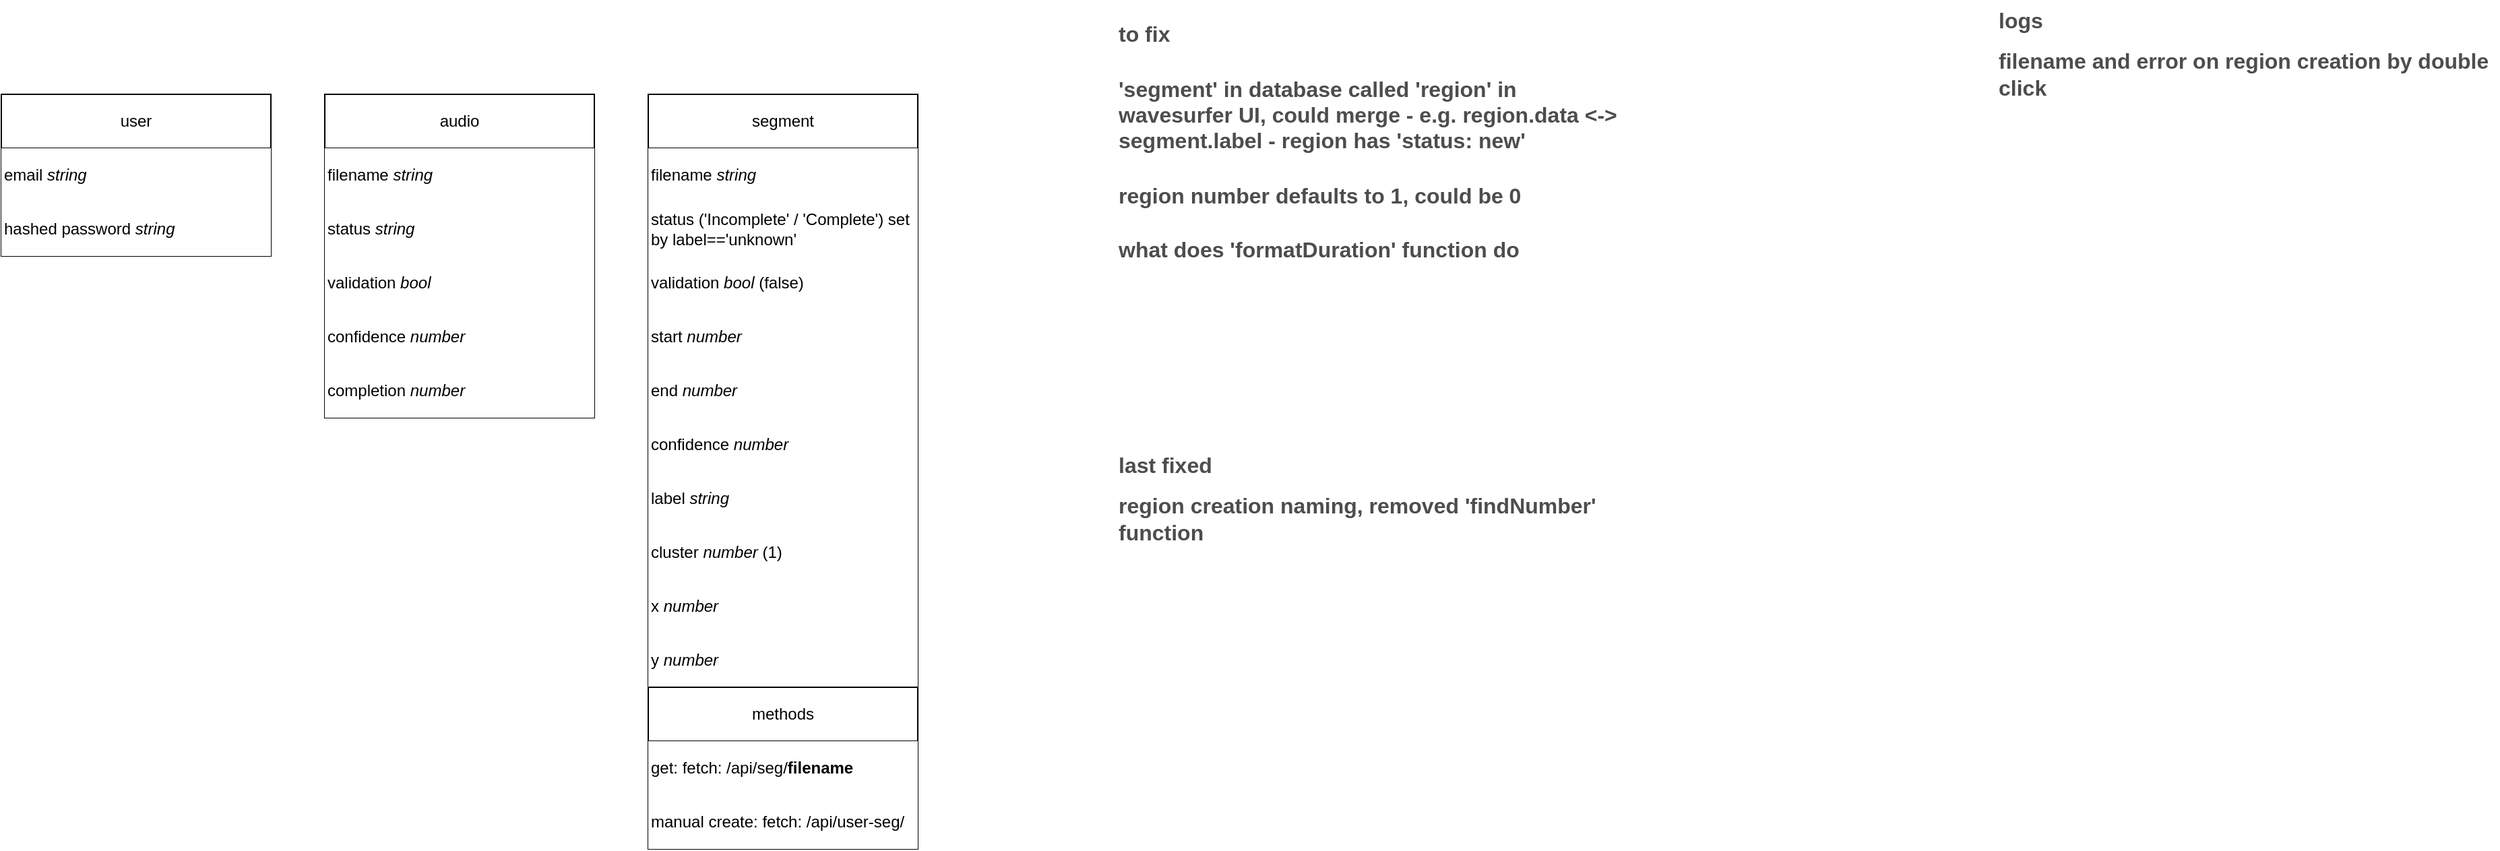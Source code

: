 <mxfile version="21.7.1" type="github">
  <diagram name="Page-1" id="h0mL1t7hVGqQzZSweprh">
    <mxGraphModel dx="1456" dy="702" grid="1" gridSize="10" guides="1" tooltips="1" connect="1" arrows="1" fold="1" page="1" pageScale="1" pageWidth="827" pageHeight="1169" math="0" shadow="0">
      <root>
        <mxCell id="0" />
        <mxCell id="1" parent="0" />
        <mxCell id="xPHiqMeXsOjvFi-vwVRh-1" value="segment" style="swimlane;fontStyle=0;childLayout=stackLayout;horizontal=1;startSize=40;horizontalStack=0;resizeParent=1;resizeParentMax=0;resizeLast=0;collapsible=1;marginBottom=0;whiteSpace=wrap;html=1;rounded=0;" vertex="1" parent="1">
          <mxGeometry x="480" y="320" width="200" height="560" as="geometry">
            <mxRectangle x="240" y="320" width="120" height="40" as="alternateBounds" />
          </mxGeometry>
        </mxCell>
        <mxCell id="xPHiqMeXsOjvFi-vwVRh-2" value="filename &lt;i&gt;string&lt;/i&gt;" style="text;html=1;strokeColor=none;fillColor=white;align=left;verticalAlign=middle;whiteSpace=wrap;rounded=0;" vertex="1" parent="xPHiqMeXsOjvFi-vwVRh-1">
          <mxGeometry y="40" width="200" height="40" as="geometry" />
        </mxCell>
        <mxCell id="xPHiqMeXsOjvFi-vwVRh-5" value="status (&#39;Incomplete&#39; / &#39;Complete&#39;) set by label==&#39;unknown&#39;" style="text;html=1;strokeColor=none;fillColor=white;align=left;verticalAlign=middle;whiteSpace=wrap;rounded=0;" vertex="1" parent="xPHiqMeXsOjvFi-vwVRh-1">
          <mxGeometry y="80" width="200" height="40" as="geometry" />
        </mxCell>
        <mxCell id="xPHiqMeXsOjvFi-vwVRh-6" value="validation &lt;i&gt;bool&lt;/i&gt; (false)" style="text;html=1;strokeColor=none;fillColor=white;align=left;verticalAlign=middle;whiteSpace=wrap;rounded=0;" vertex="1" parent="xPHiqMeXsOjvFi-vwVRh-1">
          <mxGeometry y="120" width="200" height="40" as="geometry" />
        </mxCell>
        <mxCell id="xPHiqMeXsOjvFi-vwVRh-7" value="start &lt;i&gt;number&lt;/i&gt;" style="text;html=1;strokeColor=none;fillColor=white;align=left;verticalAlign=middle;whiteSpace=wrap;rounded=0;" vertex="1" parent="xPHiqMeXsOjvFi-vwVRh-1">
          <mxGeometry y="160" width="200" height="40" as="geometry" />
        </mxCell>
        <mxCell id="xPHiqMeXsOjvFi-vwVRh-8" value="end &lt;i&gt;number&lt;/i&gt;" style="text;html=1;strokeColor=none;fillColor=white;align=left;verticalAlign=middle;whiteSpace=wrap;rounded=0;" vertex="1" parent="xPHiqMeXsOjvFi-vwVRh-1">
          <mxGeometry y="200" width="200" height="40" as="geometry" />
        </mxCell>
        <mxCell id="xPHiqMeXsOjvFi-vwVRh-9" value="confidence &lt;i&gt;number&lt;/i&gt;" style="text;html=1;strokeColor=none;fillColor=white;align=left;verticalAlign=middle;whiteSpace=wrap;rounded=0;" vertex="1" parent="xPHiqMeXsOjvFi-vwVRh-1">
          <mxGeometry y="240" width="200" height="40" as="geometry" />
        </mxCell>
        <mxCell id="xPHiqMeXsOjvFi-vwVRh-10" value="label &lt;i&gt;string&lt;/i&gt;&amp;nbsp;" style="text;html=1;strokeColor=none;fillColor=white;align=left;verticalAlign=middle;whiteSpace=wrap;rounded=0;" vertex="1" parent="xPHiqMeXsOjvFi-vwVRh-1">
          <mxGeometry y="280" width="200" height="40" as="geometry" />
        </mxCell>
        <mxCell id="xPHiqMeXsOjvFi-vwVRh-11" value="cluster &lt;i&gt;number&lt;/i&gt;&amp;nbsp;(1)" style="text;html=1;strokeColor=none;fillColor=white;align=left;verticalAlign=middle;whiteSpace=wrap;rounded=0;" vertex="1" parent="xPHiqMeXsOjvFi-vwVRh-1">
          <mxGeometry y="320" width="200" height="40" as="geometry" />
        </mxCell>
        <mxCell id="xPHiqMeXsOjvFi-vwVRh-12" value="x &lt;i&gt;number&lt;/i&gt;" style="text;html=1;strokeColor=none;fillColor=white;align=left;verticalAlign=middle;whiteSpace=wrap;rounded=0;" vertex="1" parent="xPHiqMeXsOjvFi-vwVRh-1">
          <mxGeometry y="360" width="200" height="40" as="geometry" />
        </mxCell>
        <mxCell id="xPHiqMeXsOjvFi-vwVRh-13" value="y&amp;nbsp;&lt;i&gt;number&lt;/i&gt;" style="text;html=1;strokeColor=none;fillColor=white;align=left;verticalAlign=middle;whiteSpace=wrap;rounded=0;" vertex="1" parent="xPHiqMeXsOjvFi-vwVRh-1">
          <mxGeometry y="400" width="200" height="40" as="geometry" />
        </mxCell>
        <mxCell id="xPHiqMeXsOjvFi-vwVRh-22" value="methods" style="swimlane;fontStyle=0;childLayout=stackLayout;horizontal=1;startSize=40;horizontalStack=0;resizeParent=1;resizeParentMax=0;resizeLast=0;collapsible=1;marginBottom=0;whiteSpace=wrap;html=1;rounded=0;" vertex="1" parent="xPHiqMeXsOjvFi-vwVRh-1">
          <mxGeometry y="440" width="200" height="120" as="geometry">
            <mxRectangle x="240" y="320" width="120" height="40" as="alternateBounds" />
          </mxGeometry>
        </mxCell>
        <mxCell id="xPHiqMeXsOjvFi-vwVRh-23" value="get: fetch: /api/seg/&lt;b&gt;filename&lt;/b&gt;" style="text;html=1;strokeColor=none;fillColor=white;align=left;verticalAlign=middle;whiteSpace=wrap;rounded=0;" vertex="1" parent="xPHiqMeXsOjvFi-vwVRh-22">
          <mxGeometry y="40" width="200" height="40" as="geometry" />
        </mxCell>
        <mxCell id="xPHiqMeXsOjvFi-vwVRh-32" value="manual create:&amp;nbsp;fetch: /api/user-seg/" style="text;html=1;strokeColor=none;fillColor=white;align=left;verticalAlign=middle;whiteSpace=wrap;rounded=0;" vertex="1" parent="xPHiqMeXsOjvFi-vwVRh-22">
          <mxGeometry y="80" width="200" height="40" as="geometry" />
        </mxCell>
        <mxCell id="xPHiqMeXsOjvFi-vwVRh-3" value="user" style="swimlane;fontStyle=0;childLayout=stackLayout;horizontal=1;startSize=40;horizontalStack=0;resizeParent=1;resizeParentMax=0;resizeLast=0;collapsible=1;marginBottom=0;whiteSpace=wrap;html=1;rounded=0;" vertex="1" parent="1">
          <mxGeometry y="320" width="200" height="120" as="geometry">
            <mxRectangle x="240" y="320" width="120" height="40" as="alternateBounds" />
          </mxGeometry>
        </mxCell>
        <mxCell id="xPHiqMeXsOjvFi-vwVRh-4" value="email &lt;i&gt;string&lt;/i&gt;" style="text;html=1;strokeColor=none;fillColor=white;align=left;verticalAlign=middle;whiteSpace=wrap;rounded=0;" vertex="1" parent="xPHiqMeXsOjvFi-vwVRh-3">
          <mxGeometry y="40" width="200" height="40" as="geometry" />
        </mxCell>
        <mxCell id="xPHiqMeXsOjvFi-vwVRh-14" value="hashed password &lt;i&gt;string&lt;/i&gt;" style="text;html=1;strokeColor=none;fillColor=white;align=left;verticalAlign=middle;whiteSpace=wrap;rounded=0;" vertex="1" parent="xPHiqMeXsOjvFi-vwVRh-3">
          <mxGeometry y="80" width="200" height="40" as="geometry" />
        </mxCell>
        <mxCell id="xPHiqMeXsOjvFi-vwVRh-15" value="audio" style="swimlane;fontStyle=0;childLayout=stackLayout;horizontal=1;startSize=40;horizontalStack=0;resizeParent=1;resizeParentMax=0;resizeLast=0;collapsible=1;marginBottom=0;whiteSpace=wrap;html=1;rounded=0;" vertex="1" parent="1">
          <mxGeometry x="240" y="320" width="200" height="240" as="geometry">
            <mxRectangle x="240" y="320" width="120" height="40" as="alternateBounds" />
          </mxGeometry>
        </mxCell>
        <mxCell id="xPHiqMeXsOjvFi-vwVRh-16" value="filename &lt;i&gt;string&lt;/i&gt;" style="text;html=1;strokeColor=none;fillColor=white;align=left;verticalAlign=middle;whiteSpace=wrap;rounded=0;" vertex="1" parent="xPHiqMeXsOjvFi-vwVRh-15">
          <mxGeometry y="40" width="200" height="40" as="geometry" />
        </mxCell>
        <mxCell id="xPHiqMeXsOjvFi-vwVRh-17" value="status&amp;nbsp;&lt;i&gt;string&lt;/i&gt;" style="text;html=1;strokeColor=none;fillColor=white;align=left;verticalAlign=middle;whiteSpace=wrap;rounded=0;" vertex="1" parent="xPHiqMeXsOjvFi-vwVRh-15">
          <mxGeometry y="80" width="200" height="40" as="geometry" />
        </mxCell>
        <mxCell id="xPHiqMeXsOjvFi-vwVRh-18" value="validation&amp;nbsp;&lt;i&gt;bool&lt;/i&gt;" style="text;html=1;strokeColor=none;fillColor=white;align=left;verticalAlign=middle;whiteSpace=wrap;rounded=0;" vertex="1" parent="xPHiqMeXsOjvFi-vwVRh-15">
          <mxGeometry y="120" width="200" height="40" as="geometry" />
        </mxCell>
        <mxCell id="xPHiqMeXsOjvFi-vwVRh-19" value="confidence&amp;nbsp;&lt;i&gt;number&lt;/i&gt;" style="text;html=1;strokeColor=none;fillColor=white;align=left;verticalAlign=middle;whiteSpace=wrap;rounded=0;" vertex="1" parent="xPHiqMeXsOjvFi-vwVRh-15">
          <mxGeometry y="160" width="200" height="40" as="geometry" />
        </mxCell>
        <mxCell id="xPHiqMeXsOjvFi-vwVRh-20" value="completion &lt;i&gt;number&lt;/i&gt;" style="text;html=1;strokeColor=none;fillColor=white;align=left;verticalAlign=middle;whiteSpace=wrap;rounded=0;" vertex="1" parent="xPHiqMeXsOjvFi-vwVRh-15">
          <mxGeometry y="200" width="200" height="40" as="geometry" />
        </mxCell>
        <mxCell id="xPHiqMeXsOjvFi-vwVRh-24" value="&#39;segment&#39; in database called &#39;region&#39; in wavesurfer UI, could merge - e.g. region.data &amp;lt;-&amp;gt; segment.label - region has &#39;status: new&#39;" style="text;html=1;strokeColor=none;fillColor=none;align=left;verticalAlign=middle;whiteSpace=wrap;rounded=0;fontSize=16;fontFamily=Helvetica;fontStyle=1;fontColor=#4D4D4D;" vertex="1" parent="1">
          <mxGeometry x="827" y="320" width="373" height="30" as="geometry" />
        </mxCell>
        <mxCell id="xPHiqMeXsOjvFi-vwVRh-25" value="to fix" style="text;html=1;strokeColor=none;fillColor=none;align=left;verticalAlign=middle;whiteSpace=wrap;rounded=0;fontSize=16;fontFamily=Helvetica;fontStyle=1;fontColor=#4D4D4D;" vertex="1" parent="1">
          <mxGeometry x="827.0" y="260" width="200" height="30" as="geometry" />
        </mxCell>
        <mxCell id="xPHiqMeXsOjvFi-vwVRh-26" value="last fixed" style="text;html=1;strokeColor=none;fillColor=none;align=left;verticalAlign=middle;whiteSpace=wrap;rounded=0;fontSize=16;fontFamily=Helvetica;fontStyle=1;fontColor=#4D4D4D;" vertex="1" parent="1">
          <mxGeometry x="827.0" y="580" width="200" height="30" as="geometry" />
        </mxCell>
        <mxCell id="xPHiqMeXsOjvFi-vwVRh-27" value="region creation naming, removed &#39;findNumber&#39; function" style="text;html=1;strokeColor=none;fillColor=none;align=left;verticalAlign=middle;whiteSpace=wrap;rounded=0;fontSize=16;fontFamily=Helvetica;fontStyle=1;fontColor=#4D4D4D;" vertex="1" parent="1">
          <mxGeometry x="827" y="620" width="413" height="30" as="geometry" />
        </mxCell>
        <mxCell id="xPHiqMeXsOjvFi-vwVRh-28" value="filename and error on region creation by double click" style="text;html=1;strokeColor=none;fillColor=none;align=left;verticalAlign=middle;whiteSpace=wrap;rounded=0;fontSize=16;fontFamily=Helvetica;fontStyle=1;fontColor=#4D4D4D;" vertex="1" parent="1">
          <mxGeometry x="1480" y="290" width="373" height="30" as="geometry" />
        </mxCell>
        <mxCell id="xPHiqMeXsOjvFi-vwVRh-29" value="logs" style="text;html=1;strokeColor=none;fillColor=none;align=left;verticalAlign=middle;whiteSpace=wrap;rounded=0;fontSize=16;fontFamily=Helvetica;fontStyle=1;fontColor=#4D4D4D;" vertex="1" parent="1">
          <mxGeometry x="1480.0" y="250" width="200" height="30" as="geometry" />
        </mxCell>
        <mxCell id="xPHiqMeXsOjvFi-vwVRh-30" value="region number defaults to 1, could be 0" style="text;html=1;strokeColor=none;fillColor=none;align=left;verticalAlign=middle;whiteSpace=wrap;rounded=0;fontSize=16;fontFamily=Helvetica;fontStyle=1;fontColor=#4D4D4D;" vertex="1" parent="1">
          <mxGeometry x="827" y="380" width="373" height="30" as="geometry" />
        </mxCell>
        <mxCell id="xPHiqMeXsOjvFi-vwVRh-33" value="what does &#39;formatDuration&#39; function do" style="text;html=1;strokeColor=none;fillColor=none;align=left;verticalAlign=middle;whiteSpace=wrap;rounded=0;fontSize=16;fontFamily=Helvetica;fontStyle=1;fontColor=#4D4D4D;" vertex="1" parent="1">
          <mxGeometry x="827" y="420" width="373" height="30" as="geometry" />
        </mxCell>
      </root>
    </mxGraphModel>
  </diagram>
</mxfile>
